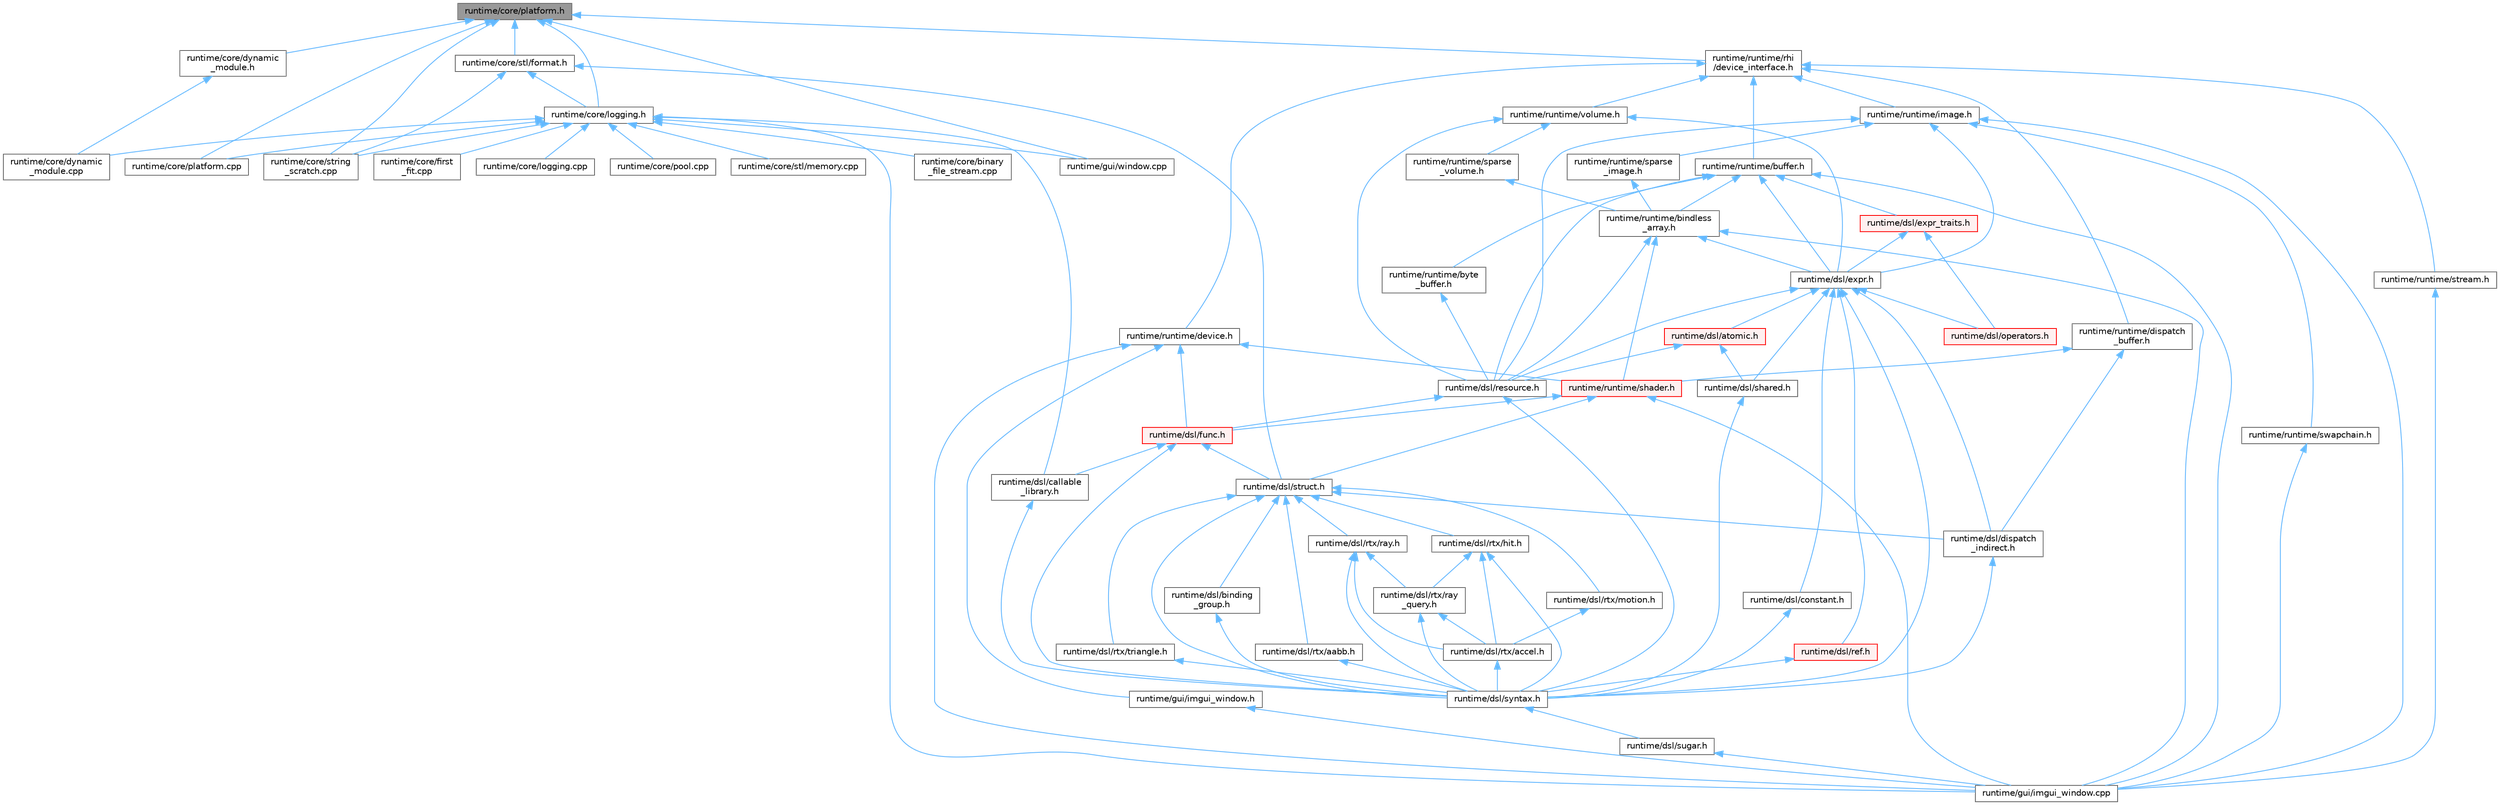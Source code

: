 digraph "runtime/core/platform.h"
{
 // LATEX_PDF_SIZE
  bgcolor="transparent";
  edge [fontname=Helvetica,fontsize=10,labelfontname=Helvetica,labelfontsize=10];
  node [fontname=Helvetica,fontsize=10,shape=box,height=0.2,width=0.4];
  Node1 [id="Node000001",label="runtime/core/platform.h",height=0.2,width=0.4,color="gray40", fillcolor="grey60", style="filled", fontcolor="black",tooltip=" "];
  Node1 -> Node2 [id="edge1_Node000001_Node000002",dir="back",color="steelblue1",style="solid",tooltip=" "];
  Node2 [id="Node000002",label="runtime/core/dynamic\l_module.h",height=0.2,width=0.4,color="grey40", fillcolor="white", style="filled",URL="$dynamic__module_8h.html",tooltip=" "];
  Node2 -> Node3 [id="edge2_Node000002_Node000003",dir="back",color="steelblue1",style="solid",tooltip=" "];
  Node3 [id="Node000003",label="runtime/core/dynamic\l_module.cpp",height=0.2,width=0.4,color="grey40", fillcolor="white", style="filled",URL="$dynamic__module_8cpp.html",tooltip=" "];
  Node1 -> Node4 [id="edge3_Node000001_Node000004",dir="back",color="steelblue1",style="solid",tooltip=" "];
  Node4 [id="Node000004",label="runtime/core/logging.h",height=0.2,width=0.4,color="grey40", fillcolor="white", style="filled",URL="$logging_8h.html",tooltip=" "];
  Node4 -> Node5 [id="edge4_Node000004_Node000005",dir="back",color="steelblue1",style="solid",tooltip=" "];
  Node5 [id="Node000005",label="runtime/core/binary\l_file_stream.cpp",height=0.2,width=0.4,color="grey40", fillcolor="white", style="filled",URL="$binary__file__stream_8cpp.html",tooltip=" "];
  Node4 -> Node3 [id="edge5_Node000004_Node000003",dir="back",color="steelblue1",style="solid",tooltip=" "];
  Node4 -> Node6 [id="edge6_Node000004_Node000006",dir="back",color="steelblue1",style="solid",tooltip=" "];
  Node6 [id="Node000006",label="runtime/core/first\l_fit.cpp",height=0.2,width=0.4,color="grey40", fillcolor="white", style="filled",URL="$first__fit_8cpp.html",tooltip=" "];
  Node4 -> Node7 [id="edge7_Node000004_Node000007",dir="back",color="steelblue1",style="solid",tooltip=" "];
  Node7 [id="Node000007",label="runtime/core/logging.cpp",height=0.2,width=0.4,color="grey40", fillcolor="white", style="filled",URL="$logging_8cpp.html",tooltip=" "];
  Node4 -> Node8 [id="edge8_Node000004_Node000008",dir="back",color="steelblue1",style="solid",tooltip=" "];
  Node8 [id="Node000008",label="runtime/core/platform.cpp",height=0.2,width=0.4,color="grey40", fillcolor="white", style="filled",URL="$platform_8cpp.html",tooltip=" "];
  Node4 -> Node9 [id="edge9_Node000004_Node000009",dir="back",color="steelblue1",style="solid",tooltip=" "];
  Node9 [id="Node000009",label="runtime/core/pool.cpp",height=0.2,width=0.4,color="grey40", fillcolor="white", style="filled",URL="$pool_8cpp.html",tooltip=" "];
  Node4 -> Node10 [id="edge10_Node000004_Node000010",dir="back",color="steelblue1",style="solid",tooltip=" "];
  Node10 [id="Node000010",label="runtime/core/stl/memory.cpp",height=0.2,width=0.4,color="grey40", fillcolor="white", style="filled",URL="$core_2stl_2memory_8cpp.html",tooltip=" "];
  Node4 -> Node11 [id="edge11_Node000004_Node000011",dir="back",color="steelblue1",style="solid",tooltip=" "];
  Node11 [id="Node000011",label="runtime/core/string\l_scratch.cpp",height=0.2,width=0.4,color="grey40", fillcolor="white", style="filled",URL="$string__scratch_8cpp.html",tooltip=" "];
  Node4 -> Node12 [id="edge12_Node000004_Node000012",dir="back",color="steelblue1",style="solid",tooltip=" "];
  Node12 [id="Node000012",label="runtime/dsl/callable\l_library.h",height=0.2,width=0.4,color="grey40", fillcolor="white", style="filled",URL="$dsl_2callable__library_8h.html",tooltip=" "];
  Node12 -> Node13 [id="edge13_Node000012_Node000013",dir="back",color="steelblue1",style="solid",tooltip=" "];
  Node13 [id="Node000013",label="runtime/dsl/syntax.h",height=0.2,width=0.4,color="grey40", fillcolor="white", style="filled",URL="$syntax_8h.html",tooltip=" "];
  Node13 -> Node14 [id="edge14_Node000013_Node000014",dir="back",color="steelblue1",style="solid",tooltip=" "];
  Node14 [id="Node000014",label="runtime/dsl/sugar.h",height=0.2,width=0.4,color="grey40", fillcolor="white", style="filled",URL="$sugar_8h.html",tooltip=" "];
  Node14 -> Node15 [id="edge15_Node000014_Node000015",dir="back",color="steelblue1",style="solid",tooltip=" "];
  Node15 [id="Node000015",label="runtime/gui/imgui_window.cpp",height=0.2,width=0.4,color="grey40", fillcolor="white", style="filled",URL="$imgui__window_8cpp.html",tooltip=" "];
  Node4 -> Node15 [id="edge16_Node000004_Node000015",dir="back",color="steelblue1",style="solid",tooltip=" "];
  Node4 -> Node16 [id="edge17_Node000004_Node000016",dir="back",color="steelblue1",style="solid",tooltip=" "];
  Node16 [id="Node000016",label="runtime/gui/window.cpp",height=0.2,width=0.4,color="grey40", fillcolor="white", style="filled",URL="$window_8cpp.html",tooltip=" "];
  Node1 -> Node8 [id="edge18_Node000001_Node000008",dir="back",color="steelblue1",style="solid",tooltip=" "];
  Node1 -> Node17 [id="edge19_Node000001_Node000017",dir="back",color="steelblue1",style="solid",tooltip=" "];
  Node17 [id="Node000017",label="runtime/core/stl/format.h",height=0.2,width=0.4,color="grey40", fillcolor="white", style="filled",URL="$core_2stl_2format_8h.html",tooltip=" "];
  Node17 -> Node4 [id="edge20_Node000017_Node000004",dir="back",color="steelblue1",style="solid",tooltip=" "];
  Node17 -> Node11 [id="edge21_Node000017_Node000011",dir="back",color="steelblue1",style="solid",tooltip=" "];
  Node17 -> Node18 [id="edge22_Node000017_Node000018",dir="back",color="steelblue1",style="solid",tooltip=" "];
  Node18 [id="Node000018",label="runtime/dsl/struct.h",height=0.2,width=0.4,color="grey40", fillcolor="white", style="filled",URL="$struct_8h.html",tooltip=" "];
  Node18 -> Node19 [id="edge23_Node000018_Node000019",dir="back",color="steelblue1",style="solid",tooltip=" "];
  Node19 [id="Node000019",label="runtime/dsl/binding\l_group.h",height=0.2,width=0.4,color="grey40", fillcolor="white", style="filled",URL="$binding__group_8h.html",tooltip=" "];
  Node19 -> Node13 [id="edge24_Node000019_Node000013",dir="back",color="steelblue1",style="solid",tooltip=" "];
  Node18 -> Node20 [id="edge25_Node000018_Node000020",dir="back",color="steelblue1",style="solid",tooltip=" "];
  Node20 [id="Node000020",label="runtime/dsl/dispatch\l_indirect.h",height=0.2,width=0.4,color="grey40", fillcolor="white", style="filled",URL="$dispatch__indirect_8h.html",tooltip=" "];
  Node20 -> Node13 [id="edge26_Node000020_Node000013",dir="back",color="steelblue1",style="solid",tooltip=" "];
  Node18 -> Node21 [id="edge27_Node000018_Node000021",dir="back",color="steelblue1",style="solid",tooltip=" "];
  Node21 [id="Node000021",label="runtime/dsl/rtx/aabb.h",height=0.2,width=0.4,color="grey40", fillcolor="white", style="filled",URL="$dsl_2rtx_2aabb_8h.html",tooltip=" "];
  Node21 -> Node13 [id="edge28_Node000021_Node000013",dir="back",color="steelblue1",style="solid",tooltip=" "];
  Node18 -> Node22 [id="edge29_Node000018_Node000022",dir="back",color="steelblue1",style="solid",tooltip=" "];
  Node22 [id="Node000022",label="runtime/dsl/rtx/hit.h",height=0.2,width=0.4,color="grey40", fillcolor="white", style="filled",URL="$dsl_2rtx_2hit_8h.html",tooltip=" "];
  Node22 -> Node23 [id="edge30_Node000022_Node000023",dir="back",color="steelblue1",style="solid",tooltip=" "];
  Node23 [id="Node000023",label="runtime/dsl/rtx/accel.h",height=0.2,width=0.4,color="grey40", fillcolor="white", style="filled",URL="$dsl_2rtx_2accel_8h.html",tooltip=" "];
  Node23 -> Node13 [id="edge31_Node000023_Node000013",dir="back",color="steelblue1",style="solid",tooltip=" "];
  Node22 -> Node24 [id="edge32_Node000022_Node000024",dir="back",color="steelblue1",style="solid",tooltip=" "];
  Node24 [id="Node000024",label="runtime/dsl/rtx/ray\l_query.h",height=0.2,width=0.4,color="grey40", fillcolor="white", style="filled",URL="$ray__query_8h.html",tooltip=" "];
  Node24 -> Node23 [id="edge33_Node000024_Node000023",dir="back",color="steelblue1",style="solid",tooltip=" "];
  Node24 -> Node13 [id="edge34_Node000024_Node000013",dir="back",color="steelblue1",style="solid",tooltip=" "];
  Node22 -> Node13 [id="edge35_Node000022_Node000013",dir="back",color="steelblue1",style="solid",tooltip=" "];
  Node18 -> Node25 [id="edge36_Node000018_Node000025",dir="back",color="steelblue1",style="solid",tooltip=" "];
  Node25 [id="Node000025",label="runtime/dsl/rtx/motion.h",height=0.2,width=0.4,color="grey40", fillcolor="white", style="filled",URL="$motion_8h.html",tooltip=" "];
  Node25 -> Node23 [id="edge37_Node000025_Node000023",dir="back",color="steelblue1",style="solid",tooltip=" "];
  Node18 -> Node26 [id="edge38_Node000018_Node000026",dir="back",color="steelblue1",style="solid",tooltip=" "];
  Node26 [id="Node000026",label="runtime/dsl/rtx/ray.h",height=0.2,width=0.4,color="grey40", fillcolor="white", style="filled",URL="$dsl_2rtx_2ray_8h.html",tooltip=" "];
  Node26 -> Node23 [id="edge39_Node000026_Node000023",dir="back",color="steelblue1",style="solid",tooltip=" "];
  Node26 -> Node24 [id="edge40_Node000026_Node000024",dir="back",color="steelblue1",style="solid",tooltip=" "];
  Node26 -> Node13 [id="edge41_Node000026_Node000013",dir="back",color="steelblue1",style="solid",tooltip=" "];
  Node18 -> Node27 [id="edge42_Node000018_Node000027",dir="back",color="steelblue1",style="solid",tooltip=" "];
  Node27 [id="Node000027",label="runtime/dsl/rtx/triangle.h",height=0.2,width=0.4,color="grey40", fillcolor="white", style="filled",URL="$runtime_2dsl_2rtx_2triangle_8h.html",tooltip=" "];
  Node27 -> Node13 [id="edge43_Node000027_Node000013",dir="back",color="steelblue1",style="solid",tooltip=" "];
  Node18 -> Node13 [id="edge44_Node000018_Node000013",dir="back",color="steelblue1",style="solid",tooltip=" "];
  Node1 -> Node11 [id="edge45_Node000001_Node000011",dir="back",color="steelblue1",style="solid",tooltip=" "];
  Node1 -> Node16 [id="edge46_Node000001_Node000016",dir="back",color="steelblue1",style="solid",tooltip=" "];
  Node1 -> Node28 [id="edge47_Node000001_Node000028",dir="back",color="steelblue1",style="solid",tooltip=" "];
  Node28 [id="Node000028",label="runtime/runtime/rhi\l/device_interface.h",height=0.2,width=0.4,color="grey40", fillcolor="white", style="filled",URL="$device__interface_8h.html",tooltip=" "];
  Node28 -> Node29 [id="edge48_Node000028_Node000029",dir="back",color="steelblue1",style="solid",tooltip=" "];
  Node29 [id="Node000029",label="runtime/runtime/buffer.h",height=0.2,width=0.4,color="grey40", fillcolor="white", style="filled",URL="$runtime_2runtime_2buffer_8h.html",tooltip=" "];
  Node29 -> Node30 [id="edge49_Node000029_Node000030",dir="back",color="steelblue1",style="solid",tooltip=" "];
  Node30 [id="Node000030",label="runtime/dsl/expr.h",height=0.2,width=0.4,color="grey40", fillcolor="white", style="filled",URL="$expr_8h.html",tooltip=" "];
  Node30 -> Node31 [id="edge50_Node000030_Node000031",dir="back",color="steelblue1",style="solid",tooltip=" "];
  Node31 [id="Node000031",label="runtime/dsl/atomic.h",height=0.2,width=0.4,color="red", fillcolor="#FFF0F0", style="filled",URL="$runtime_2dsl_2atomic_8h.html",tooltip=" "];
  Node31 -> Node32 [id="edge51_Node000031_Node000032",dir="back",color="steelblue1",style="solid",tooltip=" "];
  Node32 [id="Node000032",label="runtime/dsl/resource.h",height=0.2,width=0.4,color="grey40", fillcolor="white", style="filled",URL="$runtime_2dsl_2resource_8h.html",tooltip=" "];
  Node32 -> Node33 [id="edge52_Node000032_Node000033",dir="back",color="steelblue1",style="solid",tooltip=" "];
  Node33 [id="Node000033",label="runtime/dsl/func.h",height=0.2,width=0.4,color="red", fillcolor="#FFF0F0", style="filled",URL="$func_8h.html",tooltip=" "];
  Node33 -> Node12 [id="edge53_Node000033_Node000012",dir="back",color="steelblue1",style="solid",tooltip=" "];
  Node33 -> Node18 [id="edge54_Node000033_Node000018",dir="back",color="steelblue1",style="solid",tooltip=" "];
  Node33 -> Node13 [id="edge55_Node000033_Node000013",dir="back",color="steelblue1",style="solid",tooltip=" "];
  Node32 -> Node13 [id="edge56_Node000032_Node000013",dir="back",color="steelblue1",style="solid",tooltip=" "];
  Node31 -> Node35 [id="edge57_Node000031_Node000035",dir="back",color="steelblue1",style="solid",tooltip=" "];
  Node35 [id="Node000035",label="runtime/dsl/shared.h",height=0.2,width=0.4,color="grey40", fillcolor="white", style="filled",URL="$shared_8h.html",tooltip=" "];
  Node35 -> Node13 [id="edge58_Node000035_Node000013",dir="back",color="steelblue1",style="solid",tooltip=" "];
  Node30 -> Node36 [id="edge59_Node000030_Node000036",dir="back",color="steelblue1",style="solid",tooltip=" "];
  Node36 [id="Node000036",label="runtime/dsl/constant.h",height=0.2,width=0.4,color="grey40", fillcolor="white", style="filled",URL="$constant_8h.html",tooltip=" "];
  Node36 -> Node13 [id="edge60_Node000036_Node000013",dir="back",color="steelblue1",style="solid",tooltip=" "];
  Node30 -> Node20 [id="edge61_Node000030_Node000020",dir="back",color="steelblue1",style="solid",tooltip=" "];
  Node30 -> Node37 [id="edge62_Node000030_Node000037",dir="back",color="steelblue1",style="solid",tooltip=" "];
  Node37 [id="Node000037",label="runtime/dsl/operators.h",height=0.2,width=0.4,color="red", fillcolor="#FFF0F0", style="filled",URL="$operators_8h.html",tooltip=" "];
  Node30 -> Node42 [id="edge63_Node000030_Node000042",dir="back",color="steelblue1",style="solid",tooltip=" "];
  Node42 [id="Node000042",label="runtime/dsl/ref.h",height=0.2,width=0.4,color="red", fillcolor="#FFF0F0", style="filled",URL="$runtime_2dsl_2ref_8h.html",tooltip=" "];
  Node42 -> Node13 [id="edge64_Node000042_Node000013",dir="back",color="steelblue1",style="solid",tooltip=" "];
  Node30 -> Node32 [id="edge65_Node000030_Node000032",dir="back",color="steelblue1",style="solid",tooltip=" "];
  Node30 -> Node35 [id="edge66_Node000030_Node000035",dir="back",color="steelblue1",style="solid",tooltip=" "];
  Node30 -> Node13 [id="edge67_Node000030_Node000013",dir="back",color="steelblue1",style="solid",tooltip=" "];
  Node29 -> Node45 [id="edge68_Node000029_Node000045",dir="back",color="steelblue1",style="solid",tooltip=" "];
  Node45 [id="Node000045",label="runtime/dsl/expr_traits.h",height=0.2,width=0.4,color="red", fillcolor="#FFF0F0", style="filled",URL="$expr__traits_8h.html",tooltip=" "];
  Node45 -> Node30 [id="edge69_Node000045_Node000030",dir="back",color="steelblue1",style="solid",tooltip=" "];
  Node45 -> Node37 [id="edge70_Node000045_Node000037",dir="back",color="steelblue1",style="solid",tooltip=" "];
  Node29 -> Node32 [id="edge71_Node000029_Node000032",dir="back",color="steelblue1",style="solid",tooltip=" "];
  Node29 -> Node15 [id="edge72_Node000029_Node000015",dir="back",color="steelblue1",style="solid",tooltip=" "];
  Node29 -> Node46 [id="edge73_Node000029_Node000046",dir="back",color="steelblue1",style="solid",tooltip=" "];
  Node46 [id="Node000046",label="runtime/runtime/bindless\l_array.h",height=0.2,width=0.4,color="grey40", fillcolor="white", style="filled",URL="$bindless__array_8h.html",tooltip=" "];
  Node46 -> Node30 [id="edge74_Node000046_Node000030",dir="back",color="steelblue1",style="solid",tooltip=" "];
  Node46 -> Node32 [id="edge75_Node000046_Node000032",dir="back",color="steelblue1",style="solid",tooltip=" "];
  Node46 -> Node15 [id="edge76_Node000046_Node000015",dir="back",color="steelblue1",style="solid",tooltip=" "];
  Node46 -> Node47 [id="edge77_Node000046_Node000047",dir="back",color="steelblue1",style="solid",tooltip=" "];
  Node47 [id="Node000047",label="runtime/runtime/shader.h",height=0.2,width=0.4,color="red", fillcolor="#FFF0F0", style="filled",URL="$shader_8h.html",tooltip=" "];
  Node47 -> Node33 [id="edge78_Node000047_Node000033",dir="back",color="steelblue1",style="solid",tooltip=" "];
  Node47 -> Node18 [id="edge79_Node000047_Node000018",dir="back",color="steelblue1",style="solid",tooltip=" "];
  Node47 -> Node15 [id="edge80_Node000047_Node000015",dir="back",color="steelblue1",style="solid",tooltip=" "];
  Node29 -> Node48 [id="edge81_Node000029_Node000048",dir="back",color="steelblue1",style="solid",tooltip=" "];
  Node48 [id="Node000048",label="runtime/runtime/byte\l_buffer.h",height=0.2,width=0.4,color="grey40", fillcolor="white", style="filled",URL="$byte__buffer_8h.html",tooltip=" "];
  Node48 -> Node32 [id="edge82_Node000048_Node000032",dir="back",color="steelblue1",style="solid",tooltip=" "];
  Node28 -> Node49 [id="edge83_Node000028_Node000049",dir="back",color="steelblue1",style="solid",tooltip=" "];
  Node49 [id="Node000049",label="runtime/runtime/device.h",height=0.2,width=0.4,color="grey40", fillcolor="white", style="filled",URL="$device_8h.html",tooltip=" "];
  Node49 -> Node33 [id="edge84_Node000049_Node000033",dir="back",color="steelblue1",style="solid",tooltip=" "];
  Node49 -> Node15 [id="edge85_Node000049_Node000015",dir="back",color="steelblue1",style="solid",tooltip=" "];
  Node49 -> Node50 [id="edge86_Node000049_Node000050",dir="back",color="steelblue1",style="solid",tooltip=" "];
  Node50 [id="Node000050",label="runtime/gui/imgui_window.h",height=0.2,width=0.4,color="grey40", fillcolor="white", style="filled",URL="$imgui__window_8h.html",tooltip=" "];
  Node50 -> Node15 [id="edge87_Node000050_Node000015",dir="back",color="steelblue1",style="solid",tooltip=" "];
  Node49 -> Node47 [id="edge88_Node000049_Node000047",dir="back",color="steelblue1",style="solid",tooltip=" "];
  Node28 -> Node51 [id="edge89_Node000028_Node000051",dir="back",color="steelblue1",style="solid",tooltip=" "];
  Node51 [id="Node000051",label="runtime/runtime/dispatch\l_buffer.h",height=0.2,width=0.4,color="grey40", fillcolor="white", style="filled",URL="$dispatch__buffer_8h.html",tooltip=" "];
  Node51 -> Node20 [id="edge90_Node000051_Node000020",dir="back",color="steelblue1",style="solid",tooltip=" "];
  Node51 -> Node47 [id="edge91_Node000051_Node000047",dir="back",color="steelblue1",style="solid",tooltip=" "];
  Node28 -> Node52 [id="edge92_Node000028_Node000052",dir="back",color="steelblue1",style="solid",tooltip=" "];
  Node52 [id="Node000052",label="runtime/runtime/image.h",height=0.2,width=0.4,color="grey40", fillcolor="white", style="filled",URL="$runtime_2runtime_2image_8h.html",tooltip=" "];
  Node52 -> Node30 [id="edge93_Node000052_Node000030",dir="back",color="steelblue1",style="solid",tooltip=" "];
  Node52 -> Node32 [id="edge94_Node000052_Node000032",dir="back",color="steelblue1",style="solid",tooltip=" "];
  Node52 -> Node15 [id="edge95_Node000052_Node000015",dir="back",color="steelblue1",style="solid",tooltip=" "];
  Node52 -> Node53 [id="edge96_Node000052_Node000053",dir="back",color="steelblue1",style="solid",tooltip=" "];
  Node53 [id="Node000053",label="runtime/runtime/sparse\l_image.h",height=0.2,width=0.4,color="grey40", fillcolor="white", style="filled",URL="$sparse__image_8h.html",tooltip=" "];
  Node53 -> Node46 [id="edge97_Node000053_Node000046",dir="back",color="steelblue1",style="solid",tooltip=" "];
  Node52 -> Node54 [id="edge98_Node000052_Node000054",dir="back",color="steelblue1",style="solid",tooltip=" "];
  Node54 [id="Node000054",label="runtime/runtime/swapchain.h",height=0.2,width=0.4,color="grey40", fillcolor="white", style="filled",URL="$swapchain_8h.html",tooltip=" "];
  Node54 -> Node15 [id="edge99_Node000054_Node000015",dir="back",color="steelblue1",style="solid",tooltip=" "];
  Node28 -> Node55 [id="edge100_Node000028_Node000055",dir="back",color="steelblue1",style="solid",tooltip=" "];
  Node55 [id="Node000055",label="runtime/runtime/stream.h",height=0.2,width=0.4,color="grey40", fillcolor="white", style="filled",URL="$stream_8h.html",tooltip=" "];
  Node55 -> Node15 [id="edge101_Node000055_Node000015",dir="back",color="steelblue1",style="solid",tooltip=" "];
  Node28 -> Node56 [id="edge102_Node000028_Node000056",dir="back",color="steelblue1",style="solid",tooltip=" "];
  Node56 [id="Node000056",label="runtime/runtime/volume.h",height=0.2,width=0.4,color="grey40", fillcolor="white", style="filled",URL="$volume_8h.html",tooltip=" "];
  Node56 -> Node30 [id="edge103_Node000056_Node000030",dir="back",color="steelblue1",style="solid",tooltip=" "];
  Node56 -> Node32 [id="edge104_Node000056_Node000032",dir="back",color="steelblue1",style="solid",tooltip=" "];
  Node56 -> Node57 [id="edge105_Node000056_Node000057",dir="back",color="steelblue1",style="solid",tooltip=" "];
  Node57 [id="Node000057",label="runtime/runtime/sparse\l_volume.h",height=0.2,width=0.4,color="grey40", fillcolor="white", style="filled",URL="$sparse__volume_8h.html",tooltip=" "];
  Node57 -> Node46 [id="edge106_Node000057_Node000046",dir="back",color="steelblue1",style="solid",tooltip=" "];
}
